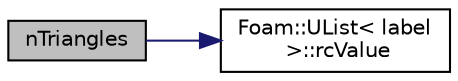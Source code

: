 digraph "nTriangles"
{
  bgcolor="transparent";
  edge [fontname="Helvetica",fontsize="10",labelfontname="Helvetica",labelfontsize="10"];
  node [fontname="Helvetica",fontsize="10",shape=record];
  rankdir="LR";
  Node1 [label="nTriangles",height=0.2,width=0.4,color="black", fillcolor="grey75", style="filled" fontcolor="black"];
  Node1 -> Node2 [color="midnightblue",fontsize="10",style="solid",fontname="Helvetica"];
  Node2 [label="Foam::UList\< label\l \>::rcValue",height=0.2,width=0.4,color="black",URL="$classFoam_1_1UList.html#a5b73b6c96158232b388312fcdcc58530",tooltip="Return reverse circular value (ie, previous value in the list) "];
}
